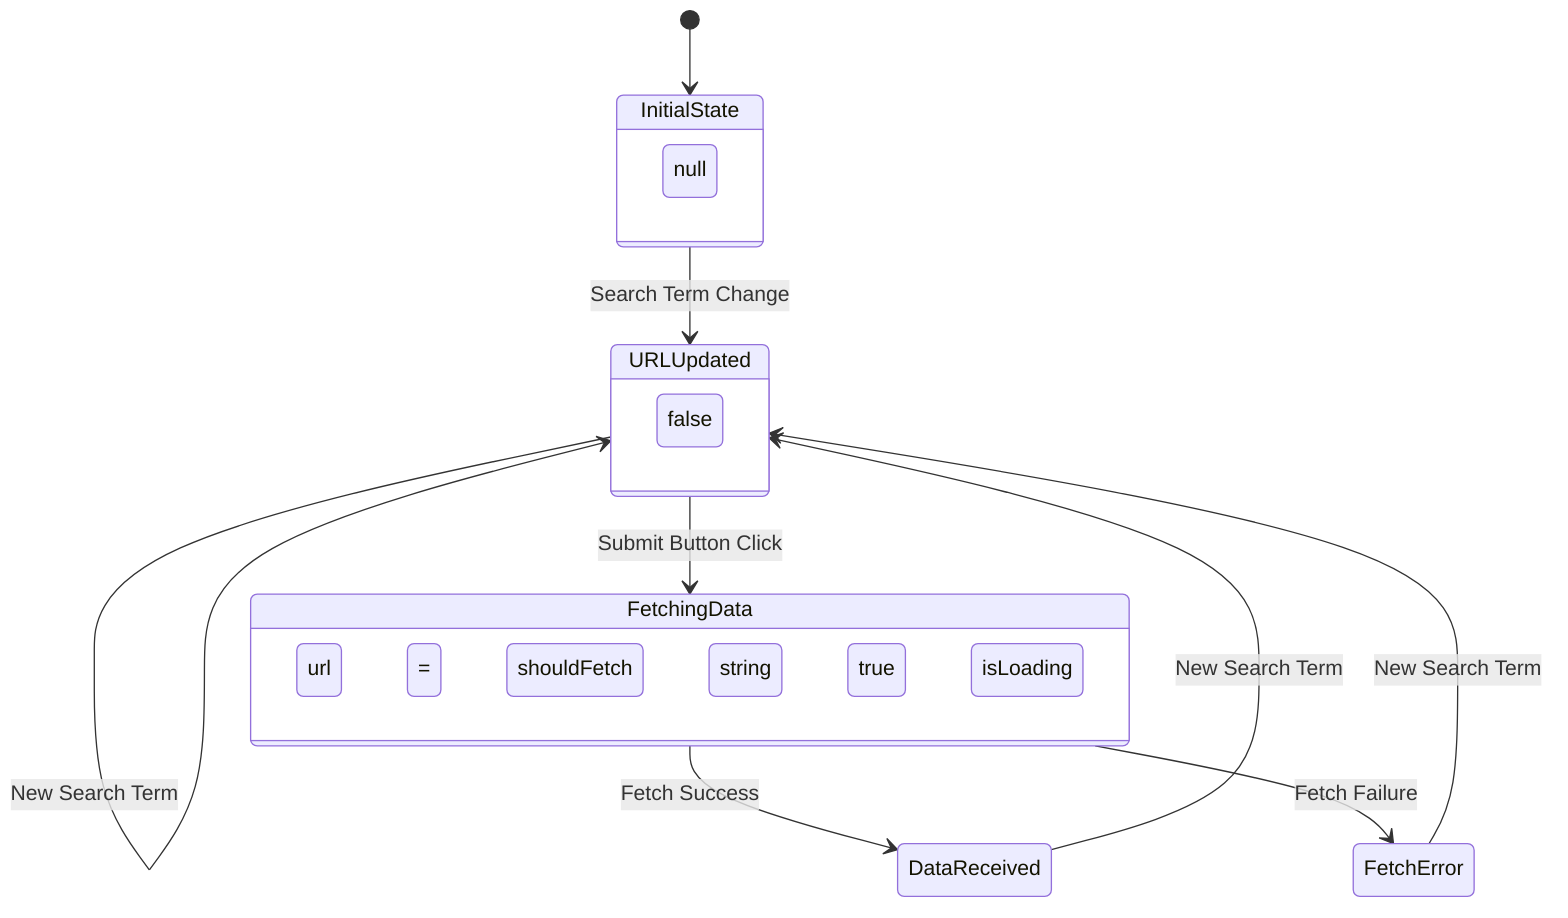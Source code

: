 stateDiagram-v2
[*] --> InitialState
InitialState --> URLUpdated: Search Term Change
URLUpdated --> URLUpdated: New Search Term
URLUpdated --> FetchingData: Submit Button Click
FetchingData --> DataReceived: Fetch Success
FetchingData --> FetchError: Fetch Failure
DataReceived --> URLUpdated: New Search Term
FetchError --> URLUpdated: New Search Term

state InitialState {
    url = null
    shouldFetch = false
}

state URLUpdated {
    url = string
    shouldFetch = false
}

state FetchingData {
    url = string
    shouldFetch = true
    isLoading = true
}